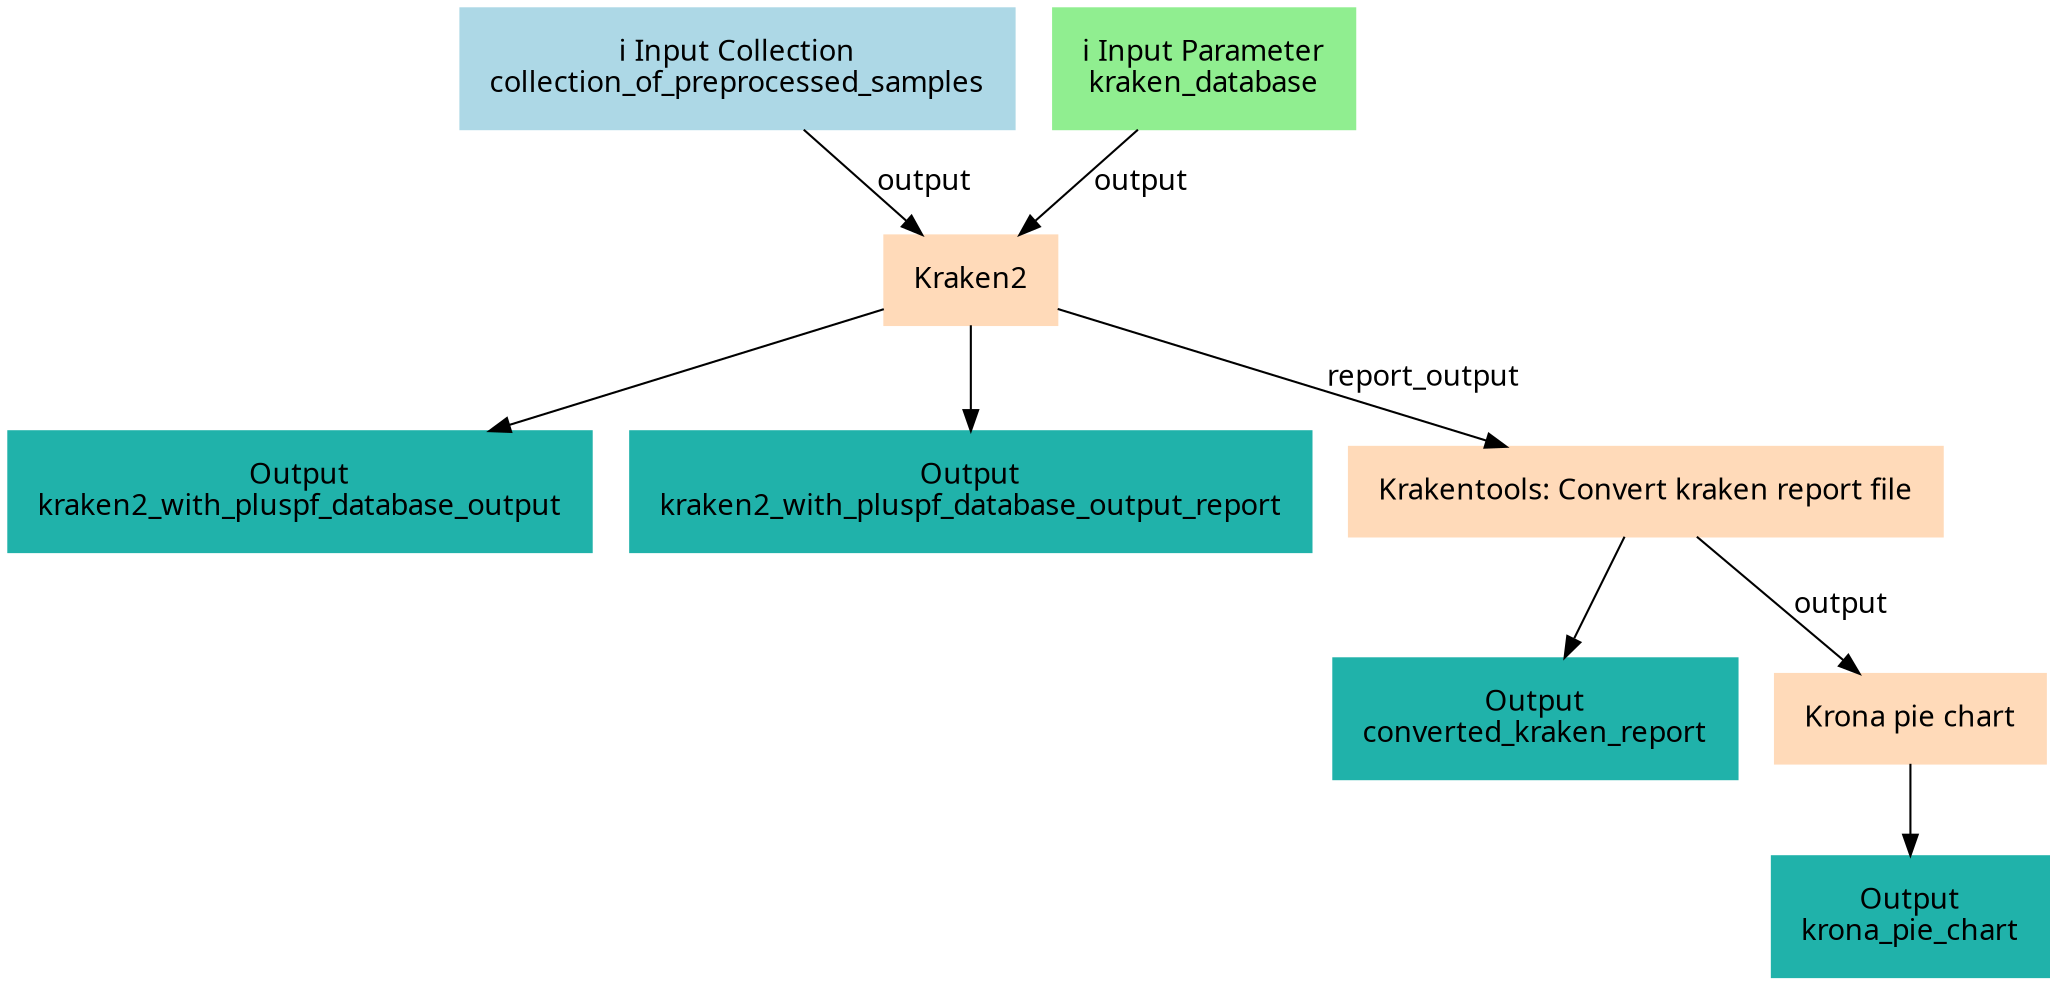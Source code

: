 digraph main {
  node [fontname="Atkinson Hyperlegible", shape=box, color=white,style=filled,color=peachpuff,margin="0.2,0.2"];
  edge [fontname="Atkinson Hyperlegible"];
  0[color=lightblue,label="ℹ️ Input Collection\ncollection_of_preprocessed_samples"]
  1[color=lightgreen,label="ℹ️ Input Parameter\nkraken_database"]
  2[label="Kraken2"]
  1 -> 2 [label="output"]
  0 -> 2 [label="output"]
  k26f9041fd8a44f648a53404d5c7e2f61[color=lightseagreen,label="Output\nkraken2_with_pluspf_database_output"]
  2 -> k26f9041fd8a44f648a53404d5c7e2f61
  kf2ddd05b66a04cea9da6ed107eecbe1b[color=lightseagreen,label="Output\nkraken2_with_pluspf_database_output_report"]
  2 -> kf2ddd05b66a04cea9da6ed107eecbe1b
  3[label="Krakentools: Convert kraken report file"]
  2 -> 3 [label="report_output"]
  kc490ab8d1b1d4914aa51a62a967a4018[color=lightseagreen,label="Output\nconverted_kraken_report"]
  3 -> kc490ab8d1b1d4914aa51a62a967a4018
  4[label="Krona pie chart"]
  3 -> 4 [label="output"]
  kdcc857c6f5794c7484ecbb6ce3794a56[color=lightseagreen,label="Output\nkrona_pie_chart"]
  4 -> kdcc857c6f5794c7484ecbb6ce3794a56
}
